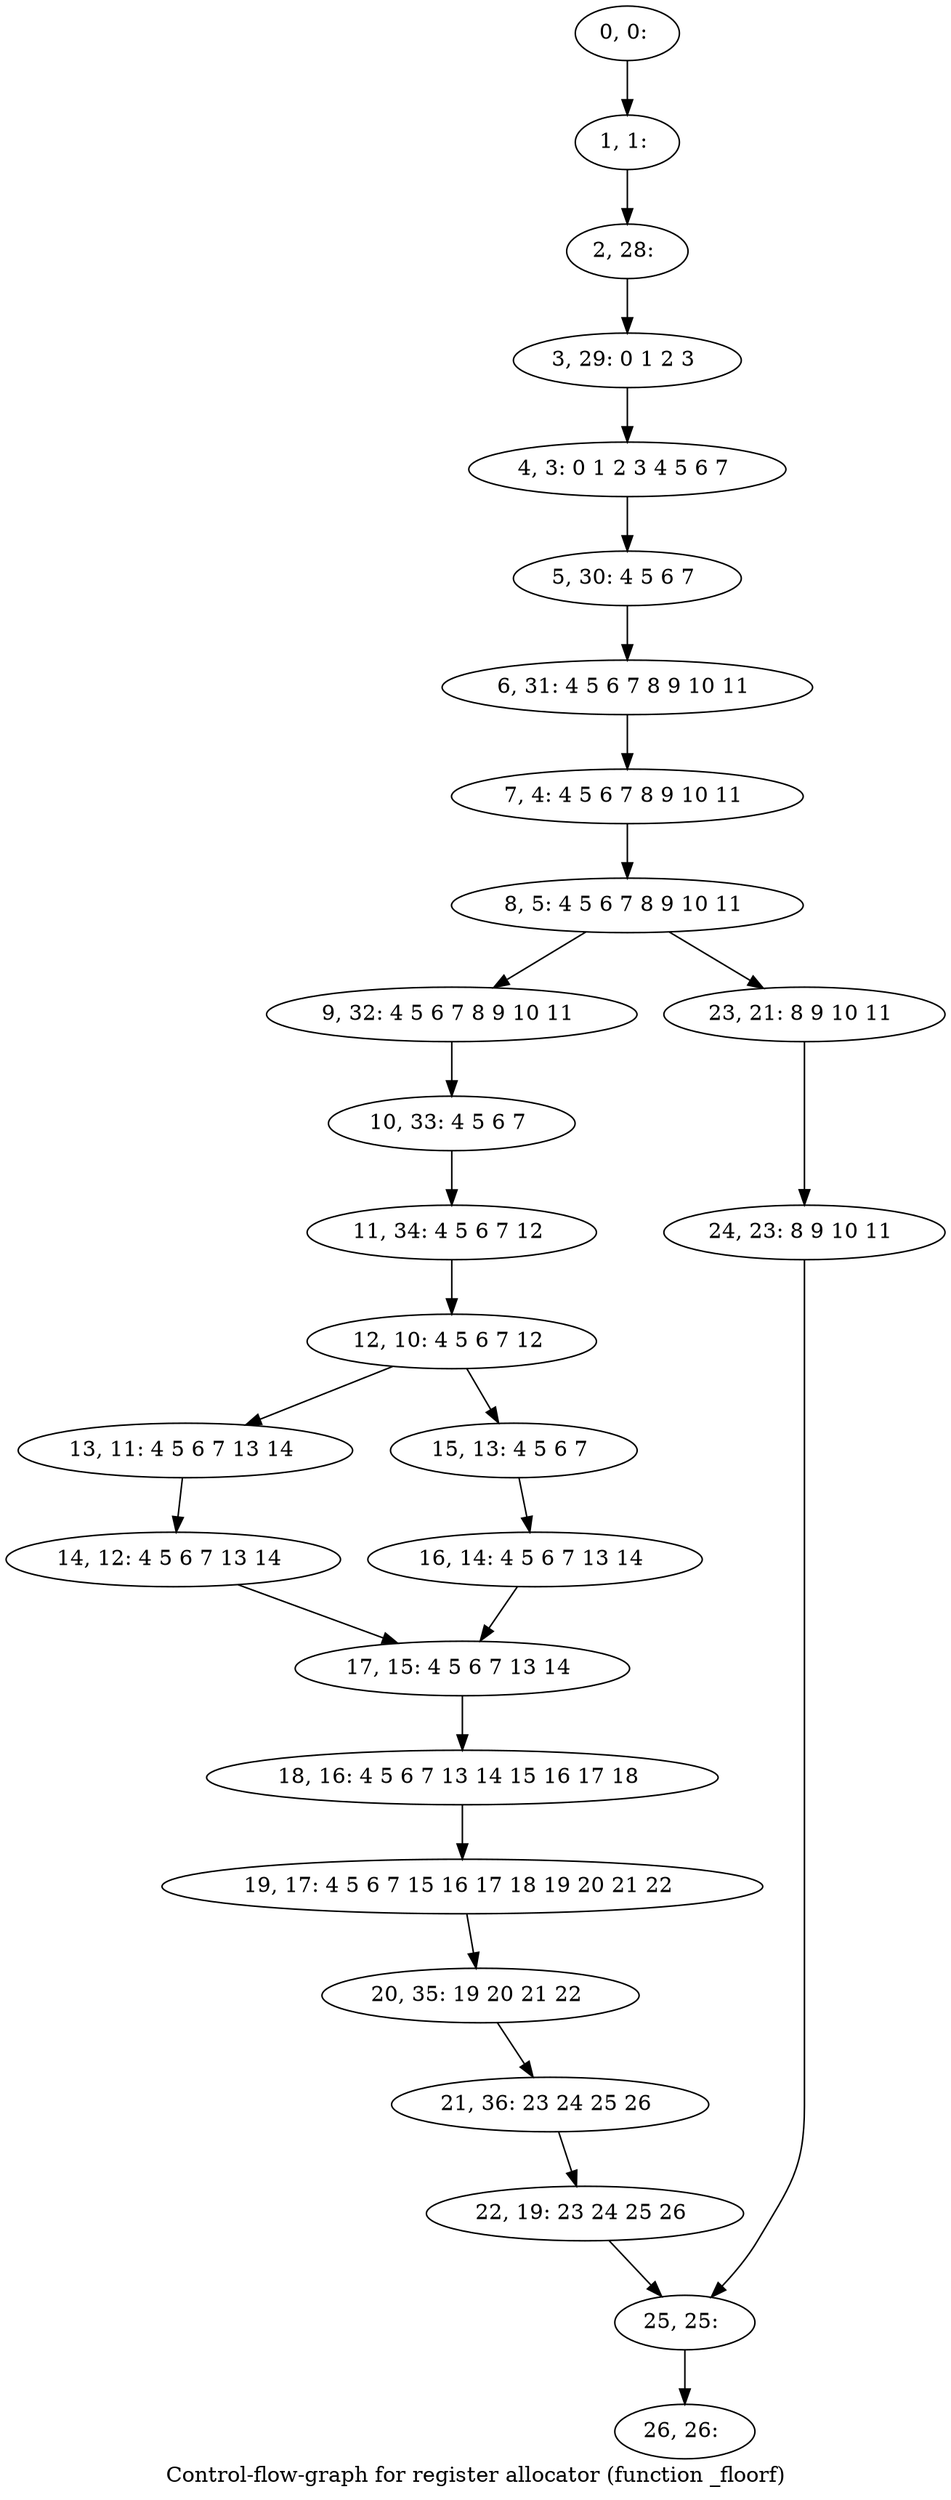 digraph G {
graph [label="Control-flow-graph for register allocator (function _floorf)"]
0[label="0, 0: "];
1[label="1, 1: "];
2[label="2, 28: "];
3[label="3, 29: 0 1 2 3 "];
4[label="4, 3: 0 1 2 3 4 5 6 7 "];
5[label="5, 30: 4 5 6 7 "];
6[label="6, 31: 4 5 6 7 8 9 10 11 "];
7[label="7, 4: 4 5 6 7 8 9 10 11 "];
8[label="8, 5: 4 5 6 7 8 9 10 11 "];
9[label="9, 32: 4 5 6 7 8 9 10 11 "];
10[label="10, 33: 4 5 6 7 "];
11[label="11, 34: 4 5 6 7 12 "];
12[label="12, 10: 4 5 6 7 12 "];
13[label="13, 11: 4 5 6 7 13 14 "];
14[label="14, 12: 4 5 6 7 13 14 "];
15[label="15, 13: 4 5 6 7 "];
16[label="16, 14: 4 5 6 7 13 14 "];
17[label="17, 15: 4 5 6 7 13 14 "];
18[label="18, 16: 4 5 6 7 13 14 15 16 17 18 "];
19[label="19, 17: 4 5 6 7 15 16 17 18 19 20 21 22 "];
20[label="20, 35: 19 20 21 22 "];
21[label="21, 36: 23 24 25 26 "];
22[label="22, 19: 23 24 25 26 "];
23[label="23, 21: 8 9 10 11 "];
24[label="24, 23: 8 9 10 11 "];
25[label="25, 25: "];
26[label="26, 26: "];
0->1 ;
1->2 ;
2->3 ;
3->4 ;
4->5 ;
5->6 ;
6->7 ;
7->8 ;
8->9 ;
8->23 ;
9->10 ;
10->11 ;
11->12 ;
12->13 ;
12->15 ;
13->14 ;
14->17 ;
15->16 ;
16->17 ;
17->18 ;
18->19 ;
19->20 ;
20->21 ;
21->22 ;
22->25 ;
23->24 ;
24->25 ;
25->26 ;
}
